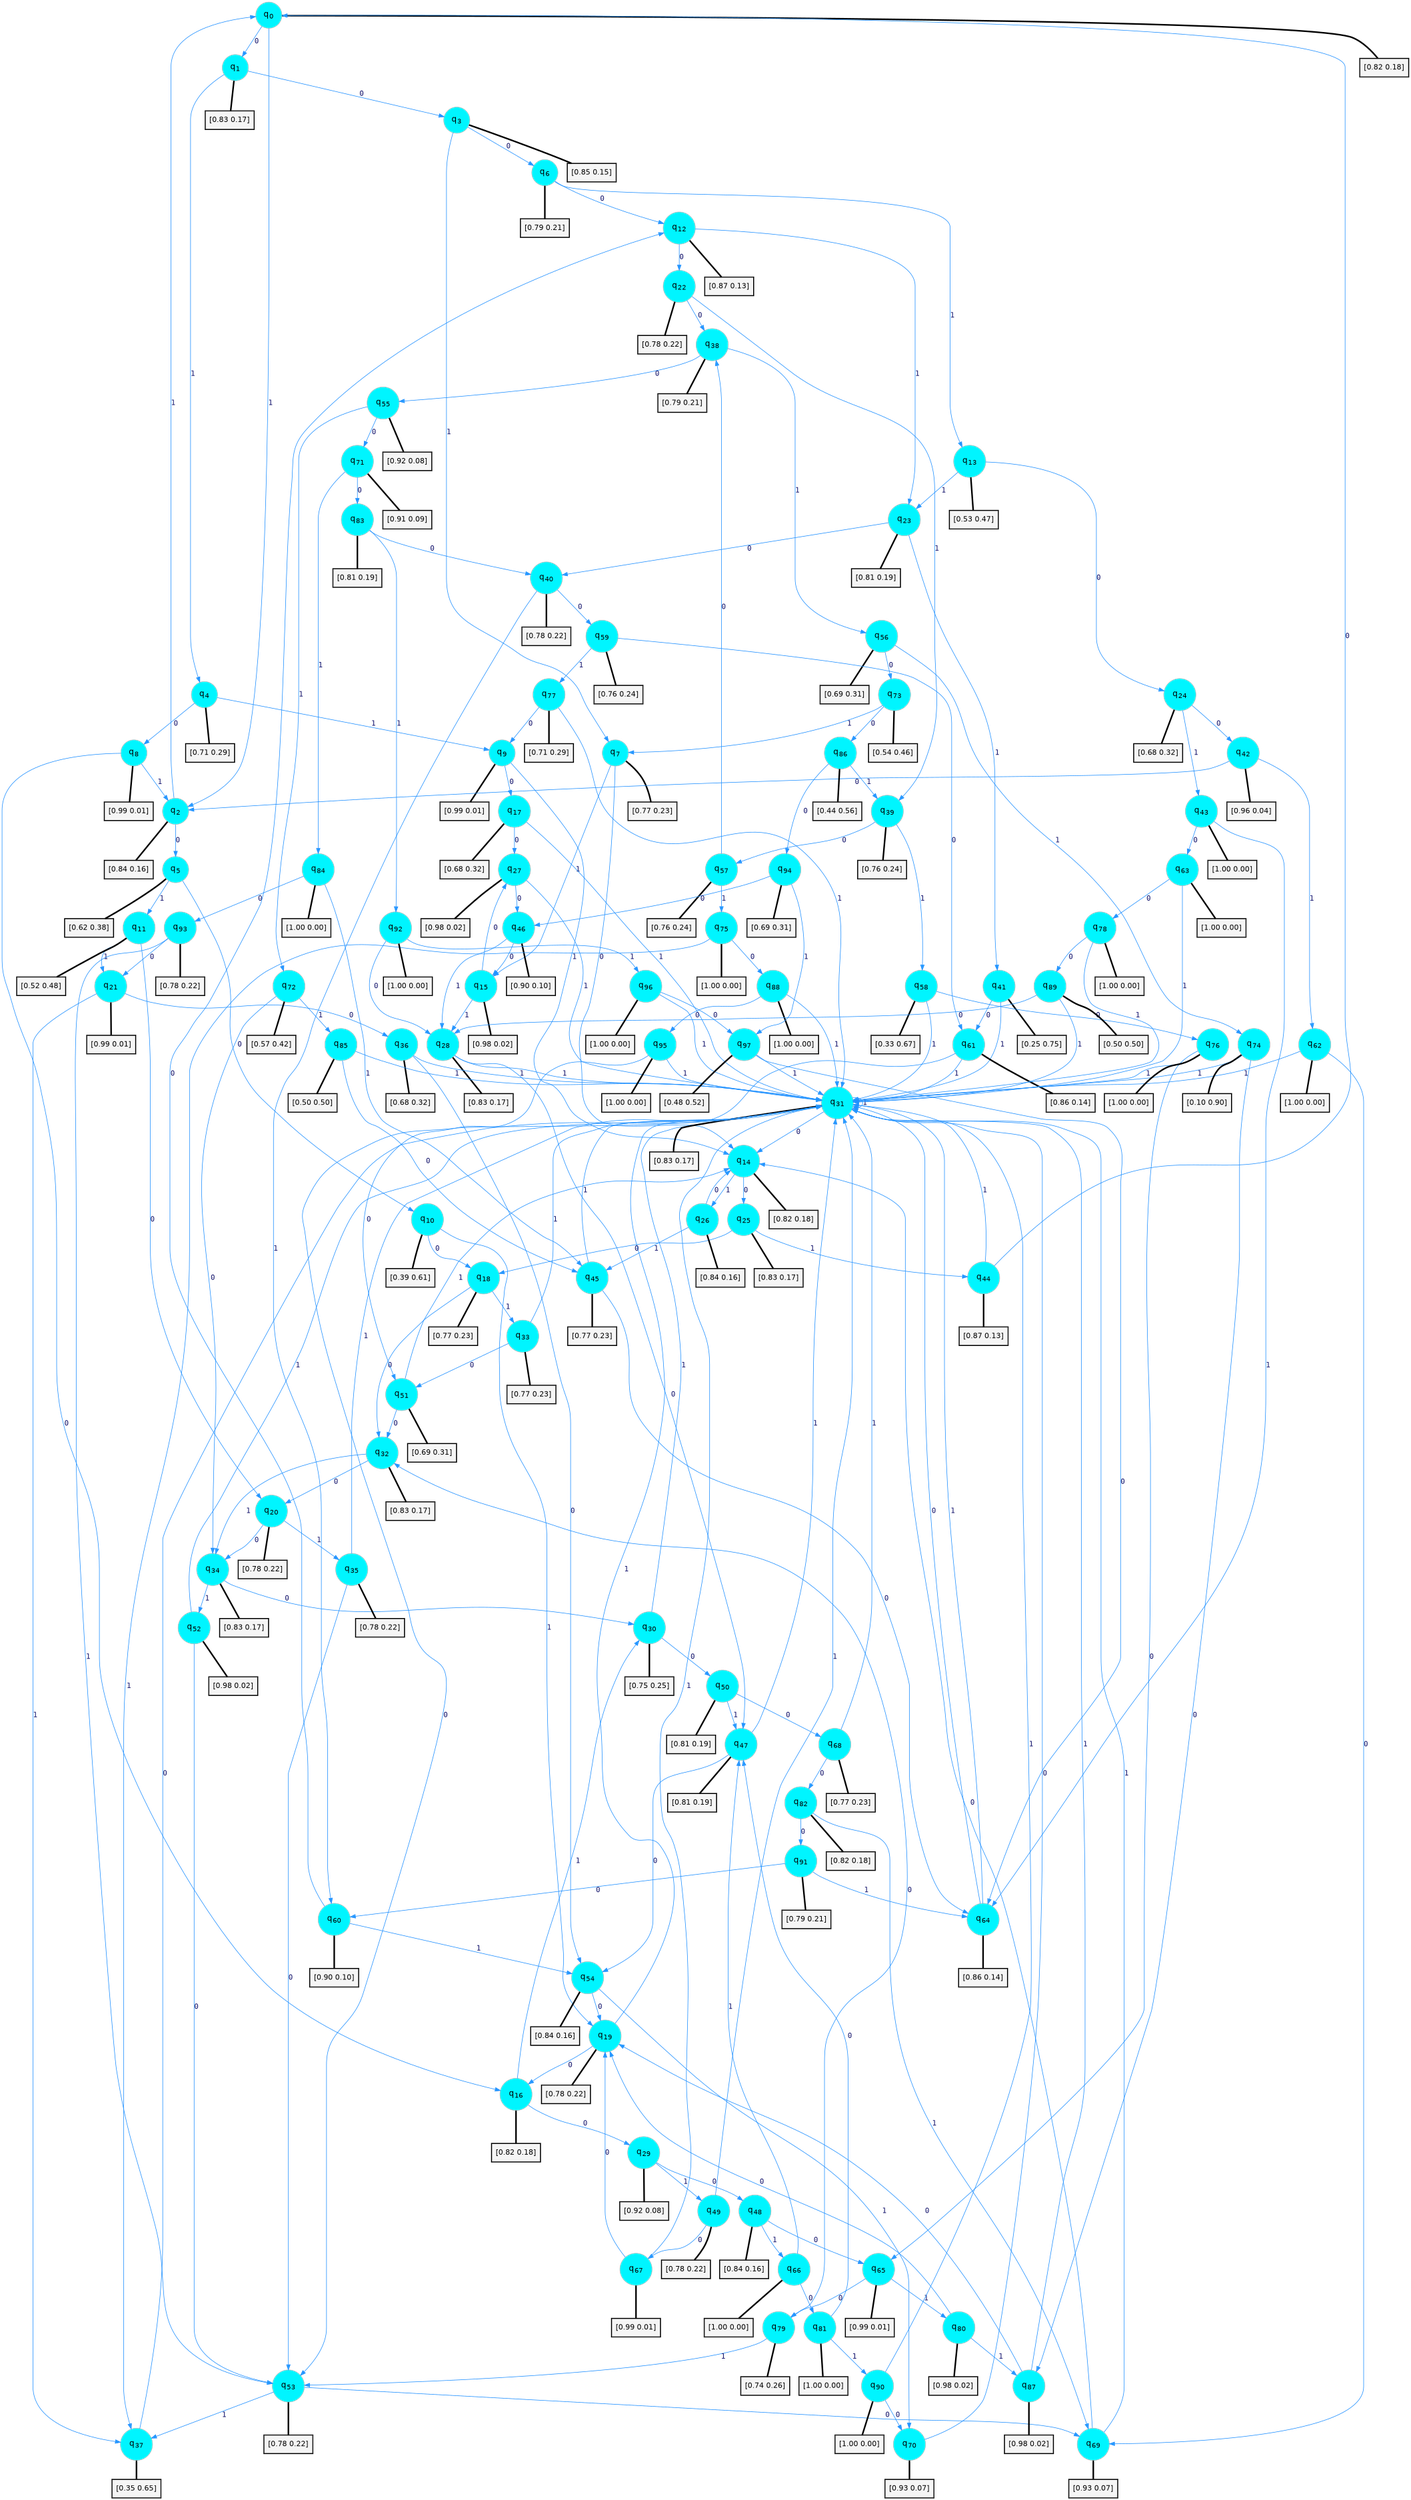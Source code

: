 digraph G {
graph [
bgcolor=transparent, dpi=300, rankdir=TD, size="40,25"];
node [
color=gray, fillcolor=turquoise1, fontcolor=black, fontname=Helvetica, fontsize=16, fontweight=bold, shape=circle, style=filled];
edge [
arrowsize=1, color=dodgerblue1, fontcolor=midnightblue, fontname=courier, fontweight=bold, penwidth=1, style=solid, weight=20];
0[label=<q<SUB>0</SUB>>];
1[label=<q<SUB>1</SUB>>];
2[label=<q<SUB>2</SUB>>];
3[label=<q<SUB>3</SUB>>];
4[label=<q<SUB>4</SUB>>];
5[label=<q<SUB>5</SUB>>];
6[label=<q<SUB>6</SUB>>];
7[label=<q<SUB>7</SUB>>];
8[label=<q<SUB>8</SUB>>];
9[label=<q<SUB>9</SUB>>];
10[label=<q<SUB>10</SUB>>];
11[label=<q<SUB>11</SUB>>];
12[label=<q<SUB>12</SUB>>];
13[label=<q<SUB>13</SUB>>];
14[label=<q<SUB>14</SUB>>];
15[label=<q<SUB>15</SUB>>];
16[label=<q<SUB>16</SUB>>];
17[label=<q<SUB>17</SUB>>];
18[label=<q<SUB>18</SUB>>];
19[label=<q<SUB>19</SUB>>];
20[label=<q<SUB>20</SUB>>];
21[label=<q<SUB>21</SUB>>];
22[label=<q<SUB>22</SUB>>];
23[label=<q<SUB>23</SUB>>];
24[label=<q<SUB>24</SUB>>];
25[label=<q<SUB>25</SUB>>];
26[label=<q<SUB>26</SUB>>];
27[label=<q<SUB>27</SUB>>];
28[label=<q<SUB>28</SUB>>];
29[label=<q<SUB>29</SUB>>];
30[label=<q<SUB>30</SUB>>];
31[label=<q<SUB>31</SUB>>];
32[label=<q<SUB>32</SUB>>];
33[label=<q<SUB>33</SUB>>];
34[label=<q<SUB>34</SUB>>];
35[label=<q<SUB>35</SUB>>];
36[label=<q<SUB>36</SUB>>];
37[label=<q<SUB>37</SUB>>];
38[label=<q<SUB>38</SUB>>];
39[label=<q<SUB>39</SUB>>];
40[label=<q<SUB>40</SUB>>];
41[label=<q<SUB>41</SUB>>];
42[label=<q<SUB>42</SUB>>];
43[label=<q<SUB>43</SUB>>];
44[label=<q<SUB>44</SUB>>];
45[label=<q<SUB>45</SUB>>];
46[label=<q<SUB>46</SUB>>];
47[label=<q<SUB>47</SUB>>];
48[label=<q<SUB>48</SUB>>];
49[label=<q<SUB>49</SUB>>];
50[label=<q<SUB>50</SUB>>];
51[label=<q<SUB>51</SUB>>];
52[label=<q<SUB>52</SUB>>];
53[label=<q<SUB>53</SUB>>];
54[label=<q<SUB>54</SUB>>];
55[label=<q<SUB>55</SUB>>];
56[label=<q<SUB>56</SUB>>];
57[label=<q<SUB>57</SUB>>];
58[label=<q<SUB>58</SUB>>];
59[label=<q<SUB>59</SUB>>];
60[label=<q<SUB>60</SUB>>];
61[label=<q<SUB>61</SUB>>];
62[label=<q<SUB>62</SUB>>];
63[label=<q<SUB>63</SUB>>];
64[label=<q<SUB>64</SUB>>];
65[label=<q<SUB>65</SUB>>];
66[label=<q<SUB>66</SUB>>];
67[label=<q<SUB>67</SUB>>];
68[label=<q<SUB>68</SUB>>];
69[label=<q<SUB>69</SUB>>];
70[label=<q<SUB>70</SUB>>];
71[label=<q<SUB>71</SUB>>];
72[label=<q<SUB>72</SUB>>];
73[label=<q<SUB>73</SUB>>];
74[label=<q<SUB>74</SUB>>];
75[label=<q<SUB>75</SUB>>];
76[label=<q<SUB>76</SUB>>];
77[label=<q<SUB>77</SUB>>];
78[label=<q<SUB>78</SUB>>];
79[label=<q<SUB>79</SUB>>];
80[label=<q<SUB>80</SUB>>];
81[label=<q<SUB>81</SUB>>];
82[label=<q<SUB>82</SUB>>];
83[label=<q<SUB>83</SUB>>];
84[label=<q<SUB>84</SUB>>];
85[label=<q<SUB>85</SUB>>];
86[label=<q<SUB>86</SUB>>];
87[label=<q<SUB>87</SUB>>];
88[label=<q<SUB>88</SUB>>];
89[label=<q<SUB>89</SUB>>];
90[label=<q<SUB>90</SUB>>];
91[label=<q<SUB>91</SUB>>];
92[label=<q<SUB>92</SUB>>];
93[label=<q<SUB>93</SUB>>];
94[label=<q<SUB>94</SUB>>];
95[label=<q<SUB>95</SUB>>];
96[label=<q<SUB>96</SUB>>];
97[label=<q<SUB>97</SUB>>];
98[label="[0.82 0.18]", shape=box,fontcolor=black, fontname=Helvetica, fontsize=14, penwidth=2, fillcolor=whitesmoke,color=black];
99[label="[0.83 0.17]", shape=box,fontcolor=black, fontname=Helvetica, fontsize=14, penwidth=2, fillcolor=whitesmoke,color=black];
100[label="[0.84 0.16]", shape=box,fontcolor=black, fontname=Helvetica, fontsize=14, penwidth=2, fillcolor=whitesmoke,color=black];
101[label="[0.85 0.15]", shape=box,fontcolor=black, fontname=Helvetica, fontsize=14, penwidth=2, fillcolor=whitesmoke,color=black];
102[label="[0.71 0.29]", shape=box,fontcolor=black, fontname=Helvetica, fontsize=14, penwidth=2, fillcolor=whitesmoke,color=black];
103[label="[0.62 0.38]", shape=box,fontcolor=black, fontname=Helvetica, fontsize=14, penwidth=2, fillcolor=whitesmoke,color=black];
104[label="[0.79 0.21]", shape=box,fontcolor=black, fontname=Helvetica, fontsize=14, penwidth=2, fillcolor=whitesmoke,color=black];
105[label="[0.77 0.23]", shape=box,fontcolor=black, fontname=Helvetica, fontsize=14, penwidth=2, fillcolor=whitesmoke,color=black];
106[label="[0.99 0.01]", shape=box,fontcolor=black, fontname=Helvetica, fontsize=14, penwidth=2, fillcolor=whitesmoke,color=black];
107[label="[0.99 0.01]", shape=box,fontcolor=black, fontname=Helvetica, fontsize=14, penwidth=2, fillcolor=whitesmoke,color=black];
108[label="[0.39 0.61]", shape=box,fontcolor=black, fontname=Helvetica, fontsize=14, penwidth=2, fillcolor=whitesmoke,color=black];
109[label="[0.52 0.48]", shape=box,fontcolor=black, fontname=Helvetica, fontsize=14, penwidth=2, fillcolor=whitesmoke,color=black];
110[label="[0.87 0.13]", shape=box,fontcolor=black, fontname=Helvetica, fontsize=14, penwidth=2, fillcolor=whitesmoke,color=black];
111[label="[0.53 0.47]", shape=box,fontcolor=black, fontname=Helvetica, fontsize=14, penwidth=2, fillcolor=whitesmoke,color=black];
112[label="[0.82 0.18]", shape=box,fontcolor=black, fontname=Helvetica, fontsize=14, penwidth=2, fillcolor=whitesmoke,color=black];
113[label="[0.98 0.02]", shape=box,fontcolor=black, fontname=Helvetica, fontsize=14, penwidth=2, fillcolor=whitesmoke,color=black];
114[label="[0.82 0.18]", shape=box,fontcolor=black, fontname=Helvetica, fontsize=14, penwidth=2, fillcolor=whitesmoke,color=black];
115[label="[0.68 0.32]", shape=box,fontcolor=black, fontname=Helvetica, fontsize=14, penwidth=2, fillcolor=whitesmoke,color=black];
116[label="[0.77 0.23]", shape=box,fontcolor=black, fontname=Helvetica, fontsize=14, penwidth=2, fillcolor=whitesmoke,color=black];
117[label="[0.78 0.22]", shape=box,fontcolor=black, fontname=Helvetica, fontsize=14, penwidth=2, fillcolor=whitesmoke,color=black];
118[label="[0.78 0.22]", shape=box,fontcolor=black, fontname=Helvetica, fontsize=14, penwidth=2, fillcolor=whitesmoke,color=black];
119[label="[0.99 0.01]", shape=box,fontcolor=black, fontname=Helvetica, fontsize=14, penwidth=2, fillcolor=whitesmoke,color=black];
120[label="[0.78 0.22]", shape=box,fontcolor=black, fontname=Helvetica, fontsize=14, penwidth=2, fillcolor=whitesmoke,color=black];
121[label="[0.81 0.19]", shape=box,fontcolor=black, fontname=Helvetica, fontsize=14, penwidth=2, fillcolor=whitesmoke,color=black];
122[label="[0.68 0.32]", shape=box,fontcolor=black, fontname=Helvetica, fontsize=14, penwidth=2, fillcolor=whitesmoke,color=black];
123[label="[0.83 0.17]", shape=box,fontcolor=black, fontname=Helvetica, fontsize=14, penwidth=2, fillcolor=whitesmoke,color=black];
124[label="[0.84 0.16]", shape=box,fontcolor=black, fontname=Helvetica, fontsize=14, penwidth=2, fillcolor=whitesmoke,color=black];
125[label="[0.98 0.02]", shape=box,fontcolor=black, fontname=Helvetica, fontsize=14, penwidth=2, fillcolor=whitesmoke,color=black];
126[label="[0.83 0.17]", shape=box,fontcolor=black, fontname=Helvetica, fontsize=14, penwidth=2, fillcolor=whitesmoke,color=black];
127[label="[0.92 0.08]", shape=box,fontcolor=black, fontname=Helvetica, fontsize=14, penwidth=2, fillcolor=whitesmoke,color=black];
128[label="[0.75 0.25]", shape=box,fontcolor=black, fontname=Helvetica, fontsize=14, penwidth=2, fillcolor=whitesmoke,color=black];
129[label="[0.83 0.17]", shape=box,fontcolor=black, fontname=Helvetica, fontsize=14, penwidth=2, fillcolor=whitesmoke,color=black];
130[label="[0.83 0.17]", shape=box,fontcolor=black, fontname=Helvetica, fontsize=14, penwidth=2, fillcolor=whitesmoke,color=black];
131[label="[0.77 0.23]", shape=box,fontcolor=black, fontname=Helvetica, fontsize=14, penwidth=2, fillcolor=whitesmoke,color=black];
132[label="[0.83 0.17]", shape=box,fontcolor=black, fontname=Helvetica, fontsize=14, penwidth=2, fillcolor=whitesmoke,color=black];
133[label="[0.78 0.22]", shape=box,fontcolor=black, fontname=Helvetica, fontsize=14, penwidth=2, fillcolor=whitesmoke,color=black];
134[label="[0.68 0.32]", shape=box,fontcolor=black, fontname=Helvetica, fontsize=14, penwidth=2, fillcolor=whitesmoke,color=black];
135[label="[0.35 0.65]", shape=box,fontcolor=black, fontname=Helvetica, fontsize=14, penwidth=2, fillcolor=whitesmoke,color=black];
136[label="[0.79 0.21]", shape=box,fontcolor=black, fontname=Helvetica, fontsize=14, penwidth=2, fillcolor=whitesmoke,color=black];
137[label="[0.76 0.24]", shape=box,fontcolor=black, fontname=Helvetica, fontsize=14, penwidth=2, fillcolor=whitesmoke,color=black];
138[label="[0.78 0.22]", shape=box,fontcolor=black, fontname=Helvetica, fontsize=14, penwidth=2, fillcolor=whitesmoke,color=black];
139[label="[0.25 0.75]", shape=box,fontcolor=black, fontname=Helvetica, fontsize=14, penwidth=2, fillcolor=whitesmoke,color=black];
140[label="[0.96 0.04]", shape=box,fontcolor=black, fontname=Helvetica, fontsize=14, penwidth=2, fillcolor=whitesmoke,color=black];
141[label="[1.00 0.00]", shape=box,fontcolor=black, fontname=Helvetica, fontsize=14, penwidth=2, fillcolor=whitesmoke,color=black];
142[label="[0.87 0.13]", shape=box,fontcolor=black, fontname=Helvetica, fontsize=14, penwidth=2, fillcolor=whitesmoke,color=black];
143[label="[0.77 0.23]", shape=box,fontcolor=black, fontname=Helvetica, fontsize=14, penwidth=2, fillcolor=whitesmoke,color=black];
144[label="[0.90 0.10]", shape=box,fontcolor=black, fontname=Helvetica, fontsize=14, penwidth=2, fillcolor=whitesmoke,color=black];
145[label="[0.81 0.19]", shape=box,fontcolor=black, fontname=Helvetica, fontsize=14, penwidth=2, fillcolor=whitesmoke,color=black];
146[label="[0.84 0.16]", shape=box,fontcolor=black, fontname=Helvetica, fontsize=14, penwidth=2, fillcolor=whitesmoke,color=black];
147[label="[0.78 0.22]", shape=box,fontcolor=black, fontname=Helvetica, fontsize=14, penwidth=2, fillcolor=whitesmoke,color=black];
148[label="[0.81 0.19]", shape=box,fontcolor=black, fontname=Helvetica, fontsize=14, penwidth=2, fillcolor=whitesmoke,color=black];
149[label="[0.69 0.31]", shape=box,fontcolor=black, fontname=Helvetica, fontsize=14, penwidth=2, fillcolor=whitesmoke,color=black];
150[label="[0.98 0.02]", shape=box,fontcolor=black, fontname=Helvetica, fontsize=14, penwidth=2, fillcolor=whitesmoke,color=black];
151[label="[0.78 0.22]", shape=box,fontcolor=black, fontname=Helvetica, fontsize=14, penwidth=2, fillcolor=whitesmoke,color=black];
152[label="[0.84 0.16]", shape=box,fontcolor=black, fontname=Helvetica, fontsize=14, penwidth=2, fillcolor=whitesmoke,color=black];
153[label="[0.92 0.08]", shape=box,fontcolor=black, fontname=Helvetica, fontsize=14, penwidth=2, fillcolor=whitesmoke,color=black];
154[label="[0.69 0.31]", shape=box,fontcolor=black, fontname=Helvetica, fontsize=14, penwidth=2, fillcolor=whitesmoke,color=black];
155[label="[0.76 0.24]", shape=box,fontcolor=black, fontname=Helvetica, fontsize=14, penwidth=2, fillcolor=whitesmoke,color=black];
156[label="[0.33 0.67]", shape=box,fontcolor=black, fontname=Helvetica, fontsize=14, penwidth=2, fillcolor=whitesmoke,color=black];
157[label="[0.76 0.24]", shape=box,fontcolor=black, fontname=Helvetica, fontsize=14, penwidth=2, fillcolor=whitesmoke,color=black];
158[label="[0.90 0.10]", shape=box,fontcolor=black, fontname=Helvetica, fontsize=14, penwidth=2, fillcolor=whitesmoke,color=black];
159[label="[0.86 0.14]", shape=box,fontcolor=black, fontname=Helvetica, fontsize=14, penwidth=2, fillcolor=whitesmoke,color=black];
160[label="[1.00 0.00]", shape=box,fontcolor=black, fontname=Helvetica, fontsize=14, penwidth=2, fillcolor=whitesmoke,color=black];
161[label="[1.00 0.00]", shape=box,fontcolor=black, fontname=Helvetica, fontsize=14, penwidth=2, fillcolor=whitesmoke,color=black];
162[label="[0.86 0.14]", shape=box,fontcolor=black, fontname=Helvetica, fontsize=14, penwidth=2, fillcolor=whitesmoke,color=black];
163[label="[0.99 0.01]", shape=box,fontcolor=black, fontname=Helvetica, fontsize=14, penwidth=2, fillcolor=whitesmoke,color=black];
164[label="[1.00 0.00]", shape=box,fontcolor=black, fontname=Helvetica, fontsize=14, penwidth=2, fillcolor=whitesmoke,color=black];
165[label="[0.99 0.01]", shape=box,fontcolor=black, fontname=Helvetica, fontsize=14, penwidth=2, fillcolor=whitesmoke,color=black];
166[label="[0.77 0.23]", shape=box,fontcolor=black, fontname=Helvetica, fontsize=14, penwidth=2, fillcolor=whitesmoke,color=black];
167[label="[0.93 0.07]", shape=box,fontcolor=black, fontname=Helvetica, fontsize=14, penwidth=2, fillcolor=whitesmoke,color=black];
168[label="[0.93 0.07]", shape=box,fontcolor=black, fontname=Helvetica, fontsize=14, penwidth=2, fillcolor=whitesmoke,color=black];
169[label="[0.91 0.09]", shape=box,fontcolor=black, fontname=Helvetica, fontsize=14, penwidth=2, fillcolor=whitesmoke,color=black];
170[label="[0.57 0.42]", shape=box,fontcolor=black, fontname=Helvetica, fontsize=14, penwidth=2, fillcolor=whitesmoke,color=black];
171[label="[0.54 0.46]", shape=box,fontcolor=black, fontname=Helvetica, fontsize=14, penwidth=2, fillcolor=whitesmoke,color=black];
172[label="[0.10 0.90]", shape=box,fontcolor=black, fontname=Helvetica, fontsize=14, penwidth=2, fillcolor=whitesmoke,color=black];
173[label="[1.00 0.00]", shape=box,fontcolor=black, fontname=Helvetica, fontsize=14, penwidth=2, fillcolor=whitesmoke,color=black];
174[label="[1.00 0.00]", shape=box,fontcolor=black, fontname=Helvetica, fontsize=14, penwidth=2, fillcolor=whitesmoke,color=black];
175[label="[0.71 0.29]", shape=box,fontcolor=black, fontname=Helvetica, fontsize=14, penwidth=2, fillcolor=whitesmoke,color=black];
176[label="[1.00 0.00]", shape=box,fontcolor=black, fontname=Helvetica, fontsize=14, penwidth=2, fillcolor=whitesmoke,color=black];
177[label="[0.74 0.26]", shape=box,fontcolor=black, fontname=Helvetica, fontsize=14, penwidth=2, fillcolor=whitesmoke,color=black];
178[label="[0.98 0.02]", shape=box,fontcolor=black, fontname=Helvetica, fontsize=14, penwidth=2, fillcolor=whitesmoke,color=black];
179[label="[1.00 0.00]", shape=box,fontcolor=black, fontname=Helvetica, fontsize=14, penwidth=2, fillcolor=whitesmoke,color=black];
180[label="[0.82 0.18]", shape=box,fontcolor=black, fontname=Helvetica, fontsize=14, penwidth=2, fillcolor=whitesmoke,color=black];
181[label="[0.81 0.19]", shape=box,fontcolor=black, fontname=Helvetica, fontsize=14, penwidth=2, fillcolor=whitesmoke,color=black];
182[label="[1.00 0.00]", shape=box,fontcolor=black, fontname=Helvetica, fontsize=14, penwidth=2, fillcolor=whitesmoke,color=black];
183[label="[0.50 0.50]", shape=box,fontcolor=black, fontname=Helvetica, fontsize=14, penwidth=2, fillcolor=whitesmoke,color=black];
184[label="[0.44 0.56]", shape=box,fontcolor=black, fontname=Helvetica, fontsize=14, penwidth=2, fillcolor=whitesmoke,color=black];
185[label="[0.98 0.02]", shape=box,fontcolor=black, fontname=Helvetica, fontsize=14, penwidth=2, fillcolor=whitesmoke,color=black];
186[label="[1.00 0.00]", shape=box,fontcolor=black, fontname=Helvetica, fontsize=14, penwidth=2, fillcolor=whitesmoke,color=black];
187[label="[0.50 0.50]", shape=box,fontcolor=black, fontname=Helvetica, fontsize=14, penwidth=2, fillcolor=whitesmoke,color=black];
188[label="[1.00 0.00]", shape=box,fontcolor=black, fontname=Helvetica, fontsize=14, penwidth=2, fillcolor=whitesmoke,color=black];
189[label="[0.79 0.21]", shape=box,fontcolor=black, fontname=Helvetica, fontsize=14, penwidth=2, fillcolor=whitesmoke,color=black];
190[label="[1.00 0.00]", shape=box,fontcolor=black, fontname=Helvetica, fontsize=14, penwidth=2, fillcolor=whitesmoke,color=black];
191[label="[0.78 0.22]", shape=box,fontcolor=black, fontname=Helvetica, fontsize=14, penwidth=2, fillcolor=whitesmoke,color=black];
192[label="[0.69 0.31]", shape=box,fontcolor=black, fontname=Helvetica, fontsize=14, penwidth=2, fillcolor=whitesmoke,color=black];
193[label="[1.00 0.00]", shape=box,fontcolor=black, fontname=Helvetica, fontsize=14, penwidth=2, fillcolor=whitesmoke,color=black];
194[label="[1.00 0.00]", shape=box,fontcolor=black, fontname=Helvetica, fontsize=14, penwidth=2, fillcolor=whitesmoke,color=black];
195[label="[0.48 0.52]", shape=box,fontcolor=black, fontname=Helvetica, fontsize=14, penwidth=2, fillcolor=whitesmoke,color=black];
0->1 [label=0];
0->2 [label=1];
0->98 [arrowhead=none, penwidth=3,color=black];
1->3 [label=0];
1->4 [label=1];
1->99 [arrowhead=none, penwidth=3,color=black];
2->5 [label=0];
2->0 [label=1];
2->100 [arrowhead=none, penwidth=3,color=black];
3->6 [label=0];
3->7 [label=1];
3->101 [arrowhead=none, penwidth=3,color=black];
4->8 [label=0];
4->9 [label=1];
4->102 [arrowhead=none, penwidth=3,color=black];
5->10 [label=0];
5->11 [label=1];
5->103 [arrowhead=none, penwidth=3,color=black];
6->12 [label=0];
6->13 [label=1];
6->104 [arrowhead=none, penwidth=3,color=black];
7->14 [label=0];
7->15 [label=1];
7->105 [arrowhead=none, penwidth=3,color=black];
8->16 [label=0];
8->2 [label=1];
8->106 [arrowhead=none, penwidth=3,color=black];
9->17 [label=0];
9->14 [label=1];
9->107 [arrowhead=none, penwidth=3,color=black];
10->18 [label=0];
10->19 [label=1];
10->108 [arrowhead=none, penwidth=3,color=black];
11->20 [label=0];
11->21 [label=1];
11->109 [arrowhead=none, penwidth=3,color=black];
12->22 [label=0];
12->23 [label=1];
12->110 [arrowhead=none, penwidth=3,color=black];
13->24 [label=0];
13->23 [label=1];
13->111 [arrowhead=none, penwidth=3,color=black];
14->25 [label=0];
14->26 [label=1];
14->112 [arrowhead=none, penwidth=3,color=black];
15->27 [label=0];
15->28 [label=1];
15->113 [arrowhead=none, penwidth=3,color=black];
16->29 [label=0];
16->30 [label=1];
16->114 [arrowhead=none, penwidth=3,color=black];
17->27 [label=0];
17->31 [label=1];
17->115 [arrowhead=none, penwidth=3,color=black];
18->32 [label=0];
18->33 [label=1];
18->116 [arrowhead=none, penwidth=3,color=black];
19->16 [label=0];
19->31 [label=1];
19->117 [arrowhead=none, penwidth=3,color=black];
20->34 [label=0];
20->35 [label=1];
20->118 [arrowhead=none, penwidth=3,color=black];
21->36 [label=0];
21->37 [label=1];
21->119 [arrowhead=none, penwidth=3,color=black];
22->38 [label=0];
22->39 [label=1];
22->120 [arrowhead=none, penwidth=3,color=black];
23->40 [label=0];
23->41 [label=1];
23->121 [arrowhead=none, penwidth=3,color=black];
24->42 [label=0];
24->43 [label=1];
24->122 [arrowhead=none, penwidth=3,color=black];
25->18 [label=0];
25->44 [label=1];
25->123 [arrowhead=none, penwidth=3,color=black];
26->14 [label=0];
26->45 [label=1];
26->124 [arrowhead=none, penwidth=3,color=black];
27->46 [label=0];
27->31 [label=1];
27->125 [arrowhead=none, penwidth=3,color=black];
28->47 [label=0];
28->31 [label=1];
28->126 [arrowhead=none, penwidth=3,color=black];
29->48 [label=0];
29->49 [label=1];
29->127 [arrowhead=none, penwidth=3,color=black];
30->50 [label=0];
30->31 [label=1];
30->128 [arrowhead=none, penwidth=3,color=black];
31->14 [label=0];
31->31 [label=1];
31->129 [arrowhead=none, penwidth=3,color=black];
32->20 [label=0];
32->34 [label=1];
32->130 [arrowhead=none, penwidth=3,color=black];
33->51 [label=0];
33->31 [label=1];
33->131 [arrowhead=none, penwidth=3,color=black];
34->30 [label=0];
34->52 [label=1];
34->132 [arrowhead=none, penwidth=3,color=black];
35->53 [label=0];
35->31 [label=1];
35->133 [arrowhead=none, penwidth=3,color=black];
36->54 [label=0];
36->31 [label=1];
36->134 [arrowhead=none, penwidth=3,color=black];
37->31 [label=0];
37->135 [arrowhead=none, penwidth=3,color=black];
38->55 [label=0];
38->56 [label=1];
38->136 [arrowhead=none, penwidth=3,color=black];
39->57 [label=0];
39->58 [label=1];
39->137 [arrowhead=none, penwidth=3,color=black];
40->59 [label=0];
40->60 [label=1];
40->138 [arrowhead=none, penwidth=3,color=black];
41->61 [label=0];
41->31 [label=1];
41->139 [arrowhead=none, penwidth=3,color=black];
42->2 [label=0];
42->62 [label=1];
42->140 [arrowhead=none, penwidth=3,color=black];
43->63 [label=0];
43->64 [label=1];
43->141 [arrowhead=none, penwidth=3,color=black];
44->0 [label=0];
44->31 [label=1];
44->142 [arrowhead=none, penwidth=3,color=black];
45->64 [label=0];
45->31 [label=1];
45->143 [arrowhead=none, penwidth=3,color=black];
46->15 [label=0];
46->28 [label=1];
46->144 [arrowhead=none, penwidth=3,color=black];
47->54 [label=0];
47->31 [label=1];
47->145 [arrowhead=none, penwidth=3,color=black];
48->65 [label=0];
48->66 [label=1];
48->146 [arrowhead=none, penwidth=3,color=black];
49->67 [label=0];
49->31 [label=1];
49->147 [arrowhead=none, penwidth=3,color=black];
50->68 [label=0];
50->47 [label=1];
50->148 [arrowhead=none, penwidth=3,color=black];
51->32 [label=0];
51->14 [label=1];
51->149 [arrowhead=none, penwidth=3,color=black];
52->53 [label=0];
52->31 [label=1];
52->150 [arrowhead=none, penwidth=3,color=black];
53->69 [label=0];
53->37 [label=1];
53->151 [arrowhead=none, penwidth=3,color=black];
54->19 [label=0];
54->70 [label=1];
54->152 [arrowhead=none, penwidth=3,color=black];
55->71 [label=0];
55->72 [label=1];
55->153 [arrowhead=none, penwidth=3,color=black];
56->73 [label=0];
56->74 [label=1];
56->154 [arrowhead=none, penwidth=3,color=black];
57->38 [label=0];
57->75 [label=1];
57->155 [arrowhead=none, penwidth=3,color=black];
58->76 [label=0];
58->31 [label=1];
58->156 [arrowhead=none, penwidth=3,color=black];
59->61 [label=0];
59->77 [label=1];
59->157 [arrowhead=none, penwidth=3,color=black];
60->12 [label=0];
60->54 [label=1];
60->158 [arrowhead=none, penwidth=3,color=black];
61->53 [label=0];
61->31 [label=1];
61->159 [arrowhead=none, penwidth=3,color=black];
62->69 [label=0];
62->31 [label=1];
62->160 [arrowhead=none, penwidth=3,color=black];
63->78 [label=0];
63->31 [label=1];
63->161 [arrowhead=none, penwidth=3,color=black];
64->31 [label=0];
64->31 [label=1];
64->162 [arrowhead=none, penwidth=3,color=black];
65->79 [label=0];
65->80 [label=1];
65->163 [arrowhead=none, penwidth=3,color=black];
66->81 [label=0];
66->47 [label=1];
66->164 [arrowhead=none, penwidth=3,color=black];
67->19 [label=0];
67->31 [label=1];
67->165 [arrowhead=none, penwidth=3,color=black];
68->82 [label=0];
68->31 [label=1];
68->166 [arrowhead=none, penwidth=3,color=black];
69->14 [label=0];
69->31 [label=1];
69->167 [arrowhead=none, penwidth=3,color=black];
70->31 [label=0];
70->168 [arrowhead=none, penwidth=3,color=black];
71->83 [label=0];
71->84 [label=1];
71->169 [arrowhead=none, penwidth=3,color=black];
72->34 [label=0];
72->85 [label=1];
72->170 [arrowhead=none, penwidth=3,color=black];
73->86 [label=0];
73->7 [label=1];
73->171 [arrowhead=none, penwidth=3,color=black];
74->87 [label=0];
74->31 [label=1];
74->172 [arrowhead=none, penwidth=3,color=black];
75->88 [label=0];
75->37 [label=1];
75->173 [arrowhead=none, penwidth=3,color=black];
76->65 [label=0];
76->31 [label=1];
76->174 [arrowhead=none, penwidth=3,color=black];
77->9 [label=0];
77->31 [label=1];
77->175 [arrowhead=none, penwidth=3,color=black];
78->89 [label=0];
78->31 [label=1];
78->176 [arrowhead=none, penwidth=3,color=black];
79->32 [label=0];
79->53 [label=1];
79->177 [arrowhead=none, penwidth=3,color=black];
80->19 [label=0];
80->87 [label=1];
80->178 [arrowhead=none, penwidth=3,color=black];
81->47 [label=0];
81->90 [label=1];
81->179 [arrowhead=none, penwidth=3,color=black];
82->91 [label=0];
82->69 [label=1];
82->180 [arrowhead=none, penwidth=3,color=black];
83->40 [label=0];
83->92 [label=1];
83->181 [arrowhead=none, penwidth=3,color=black];
84->93 [label=0];
84->45 [label=1];
84->182 [arrowhead=none, penwidth=3,color=black];
85->45 [label=0];
85->31 [label=1];
85->183 [arrowhead=none, penwidth=3,color=black];
86->94 [label=0];
86->39 [label=1];
86->184 [arrowhead=none, penwidth=3,color=black];
87->19 [label=0];
87->31 [label=1];
87->185 [arrowhead=none, penwidth=3,color=black];
88->95 [label=0];
88->31 [label=1];
88->186 [arrowhead=none, penwidth=3,color=black];
89->28 [label=0];
89->31 [label=1];
89->187 [arrowhead=none, penwidth=3,color=black];
90->70 [label=0];
90->31 [label=1];
90->188 [arrowhead=none, penwidth=3,color=black];
91->60 [label=0];
91->64 [label=1];
91->189 [arrowhead=none, penwidth=3,color=black];
92->28 [label=0];
92->96 [label=1];
92->190 [arrowhead=none, penwidth=3,color=black];
93->21 [label=0];
93->53 [label=1];
93->191 [arrowhead=none, penwidth=3,color=black];
94->46 [label=0];
94->97 [label=1];
94->192 [arrowhead=none, penwidth=3,color=black];
95->51 [label=0];
95->31 [label=1];
95->193 [arrowhead=none, penwidth=3,color=black];
96->97 [label=0];
96->31 [label=1];
96->194 [arrowhead=none, penwidth=3,color=black];
97->64 [label=0];
97->31 [label=1];
97->195 [arrowhead=none, penwidth=3,color=black];
}
